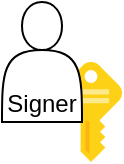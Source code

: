 <mxfile version="17.4.2" type="device"><diagram id="E0dIr_m4xSCuDhGgo9Zr" name="Page-1"><mxGraphModel dx="1102" dy="1025" grid="1" gridSize="10" guides="1" tooltips="1" connect="1" arrows="1" fold="1" page="1" pageScale="1" pageWidth="850" pageHeight="1100" math="0" shadow="0"><root><mxCell id="0"/><mxCell id="1" parent="0"/><mxCell id="SE0xa3VhjIestX4KE41L-27" value="" style="sketch=0;aspect=fixed;html=1;points=[];align=center;image;fontSize=12;image=img/lib/mscae/Key.svg;" parent="1" vertex="1"><mxGeometry x="469" y="330" width="31" height="50" as="geometry"/></mxCell><mxCell id="SE0xa3VhjIestX4KE41L-28" value="Signer" style="shape=actor;whiteSpace=wrap;html=1;verticalAlign=bottom;" parent="1" vertex="1"><mxGeometry x="440" y="300" width="40" height="60" as="geometry"/></mxCell></root></mxGraphModel></diagram></mxfile>